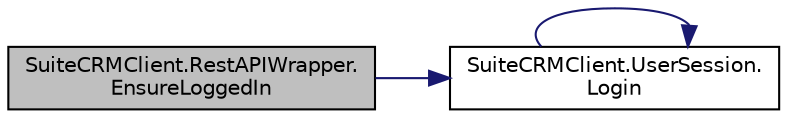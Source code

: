 digraph "SuiteCRMClient.RestAPIWrapper.EnsureLoggedIn"
{
  edge [fontname="Helvetica",fontsize="10",labelfontname="Helvetica",labelfontsize="10"];
  node [fontname="Helvetica",fontsize="10",shape=record];
  rankdir="LR";
  Node46 [label="SuiteCRMClient.RestAPIWrapper.\lEnsureLoggedIn",height=0.2,width=0.4,color="black", fillcolor="grey75", style="filled", fontcolor="black"];
  Node46 -> Node47 [color="midnightblue",fontsize="10",style="solid",fontname="Helvetica"];
  Node47 [label="SuiteCRMClient.UserSession.\lLogin",height=0.2,width=0.4,color="black", fillcolor="white", style="filled",URL="$class_suite_c_r_m_client_1_1_user_session.html#ab87c129239b75b804deeba8f16150968",tooltip="Logs in to the CRM server. "];
  Node47 -> Node47 [color="midnightblue",fontsize="10",style="solid",fontname="Helvetica"];
}
